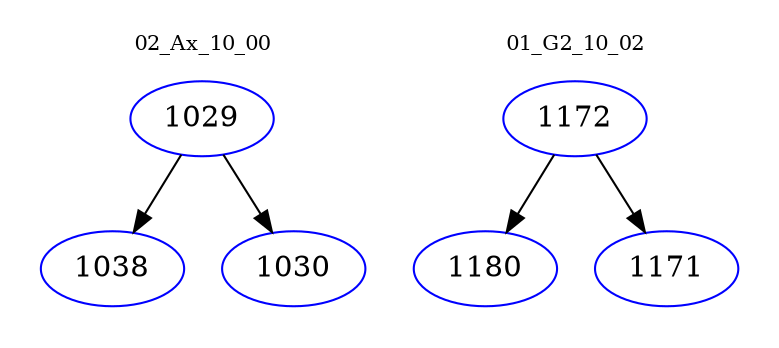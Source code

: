 digraph{
subgraph cluster_0 {
color = white
label = "02_Ax_10_00";
fontsize=10;
T0_1029 [label="1029", color="blue"]
T0_1029 -> T0_1038 [color="black"]
T0_1038 [label="1038", color="blue"]
T0_1029 -> T0_1030 [color="black"]
T0_1030 [label="1030", color="blue"]
}
subgraph cluster_1 {
color = white
label = "01_G2_10_02";
fontsize=10;
T1_1172 [label="1172", color="blue"]
T1_1172 -> T1_1180 [color="black"]
T1_1180 [label="1180", color="blue"]
T1_1172 -> T1_1171 [color="black"]
T1_1171 [label="1171", color="blue"]
}
}
